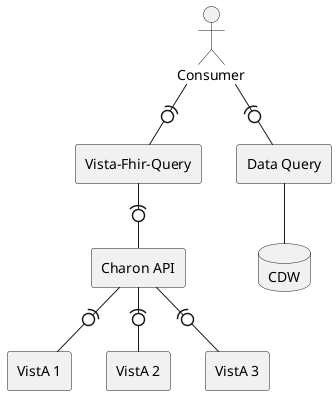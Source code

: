 @startuml

rectangle "VistA 1" as V1
rectangle "VistA 2" as V2
rectangle "VistA 3" as V3
rectangle "Charon API" as VL
rectangle "Vista-Fhir-Query" as VFQ
rectangle "Data Query" as DQ
database CDW
actor Consumer

VL -(0- V1
VL -(0- V2
VL -(0- V3

VFQ -(0- VL
DQ -- CDW

Consumer -(0- VFQ
Consumer -(0- DQ

@enduml
